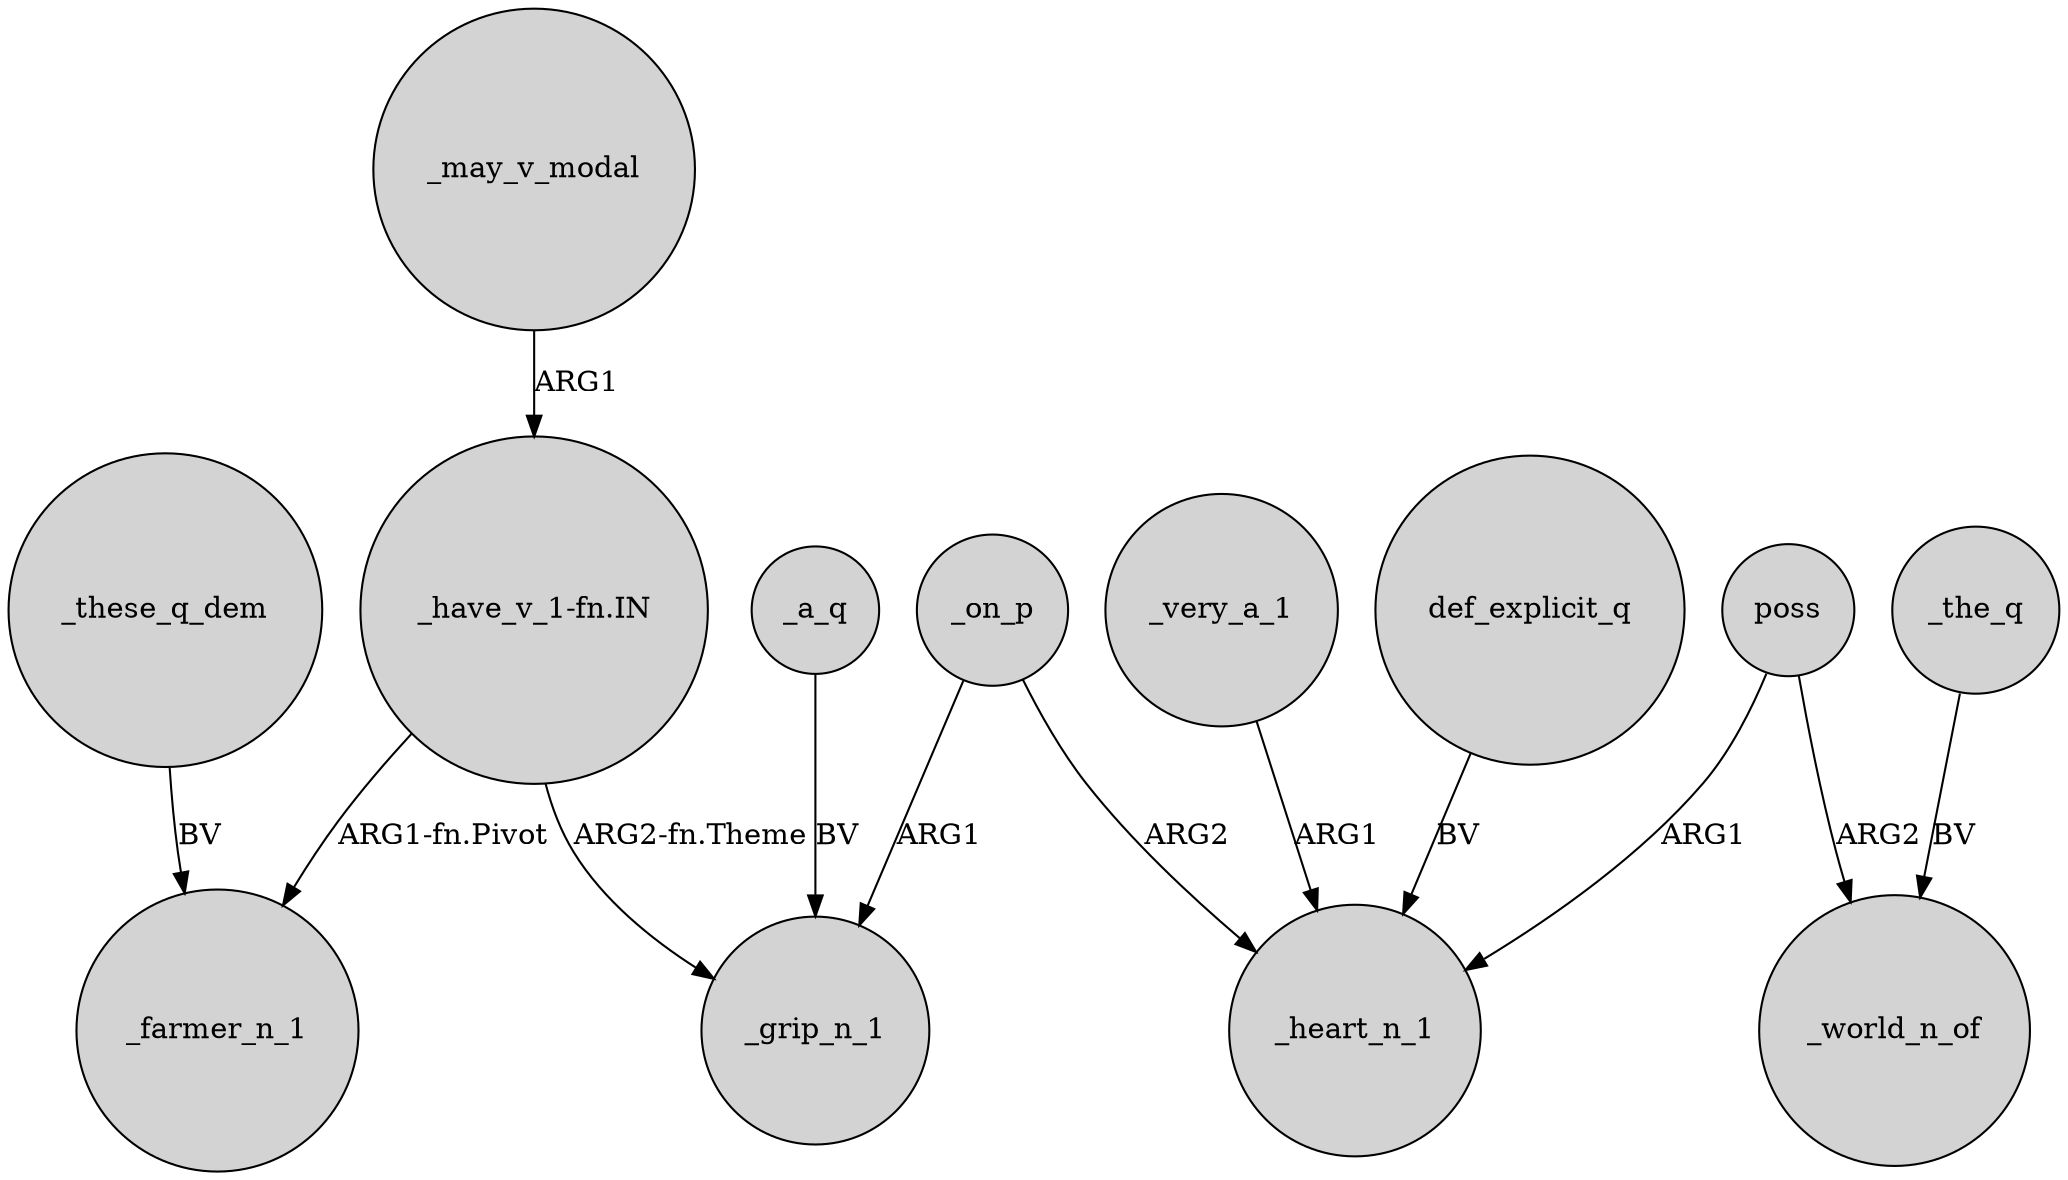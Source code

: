 digraph {
	node [shape=circle style=filled]
	_may_v_modal -> "_have_v_1-fn.IN" [label=ARG1]
	_on_p -> _heart_n_1 [label=ARG2]
	_very_a_1 -> _heart_n_1 [label=ARG1]
	poss -> _world_n_of [label=ARG2]
	_the_q -> _world_n_of [label=BV]
	_these_q_dem -> _farmer_n_1 [label=BV]
	"_have_v_1-fn.IN" -> _grip_n_1 [label="ARG2-fn.Theme"]
	"_have_v_1-fn.IN" -> _farmer_n_1 [label="ARG1-fn.Pivot"]
	_on_p -> _grip_n_1 [label=ARG1]
	poss -> _heart_n_1 [label=ARG1]
	def_explicit_q -> _heart_n_1 [label=BV]
	_a_q -> _grip_n_1 [label=BV]
}
